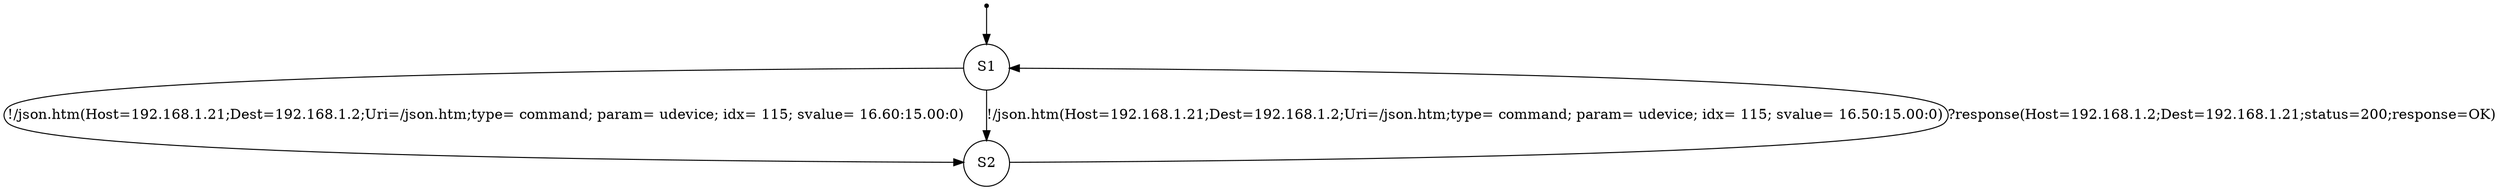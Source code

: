 digraph LTS {
S00[shape=point]
S1[label=S1,shape=circle];
S2[label=S2,shape=circle];
S00 -> S1
S1 -> S2[label ="!/json.htm(Host=192.168.1.21;Dest=192.168.1.2;Uri=/json.htm;type= command; param= udevice; idx= 115; svalue= 16.60:15.00:0)"];
S1 -> S2[label ="!/json.htm(Host=192.168.1.21;Dest=192.168.1.2;Uri=/json.htm;type= command; param= udevice; idx= 115; svalue= 16.50:15.00:0)"];
S2 -> S1[label ="?response(Host=192.168.1.2;Dest=192.168.1.21;status=200;response=OK)"];
}
